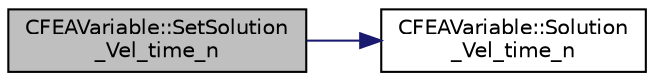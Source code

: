 digraph "CFEAVariable::SetSolution_Vel_time_n"
{
 // LATEX_PDF_SIZE
  edge [fontname="Helvetica",fontsize="10",labelfontname="Helvetica",labelfontsize="10"];
  node [fontname="Helvetica",fontsize="10",shape=record];
  rankdir="LR";
  Node1 [label="CFEAVariable::SetSolution\l_Vel_time_n",height=0.2,width=0.4,color="black", fillcolor="grey75", style="filled", fontcolor="black",tooltip=" "];
  Node1 -> Node2 [color="midnightblue",fontsize="10",style="solid",fontname="Helvetica"];
  Node2 [label="CFEAVariable::Solution\l_Vel_time_n",height=0.2,width=0.4,color="black", fillcolor="white", style="filled",URL="$classCFEAVariable.html#a5d03632509de81c5e06c1a46cc1f8c08",tooltip=" "];
}
